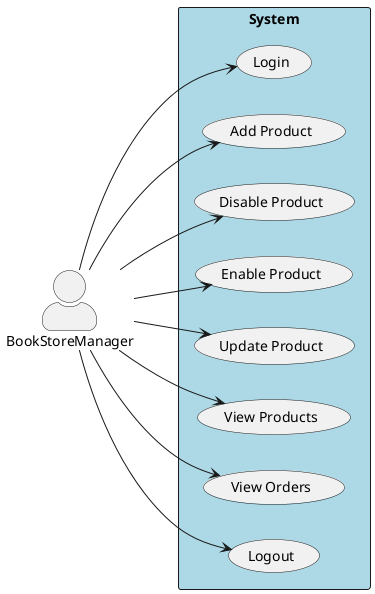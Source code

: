 @startuml BookStoreManager
skinparam actorStyle awesome
left to right direction
actor BookStoreManager
rectangle "System" as system #lightblue {
 (Login)
 (Add Product)
 (Disable Product)
 (Enable Product)
 (Update Product)
 (View Products)
 (View Orders)
 (Logout)
}
BookStoreManager --> (Login)
BookStoreManager --> (Add Product)
BookStoreManager --> (Disable Product)
BookStoreManager --> (Enable Product)
BookStoreManager --> (Update Product)
BookStoreManager --> (View Products)
BookStoreManager --> (View Orders)
BookStoreManager --> (Logout)
@enduml